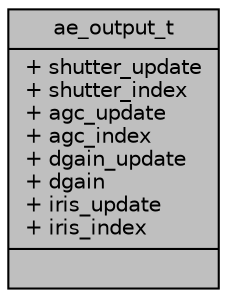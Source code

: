 digraph "ae_output_t"
{
 // INTERACTIVE_SVG=YES
 // LATEX_PDF_SIZE
  bgcolor="transparent";
  edge [fontname="Helvetica",fontsize="10",labelfontname="Helvetica",labelfontsize="10"];
  node [fontname="Helvetica",fontsize="10",shape=record];
  Node1 [label="{ae_output_t\n|+ shutter_update\l+ shutter_index\l+ agc_update\l+ agc_index\l+ dgain_update\l+ dgain\l+ iris_update\l+ iris_index\l|}",height=0.2,width=0.4,color="black", fillcolor="grey75", style="filled", fontcolor="black",tooltip="Description of AE output structure."];
}

